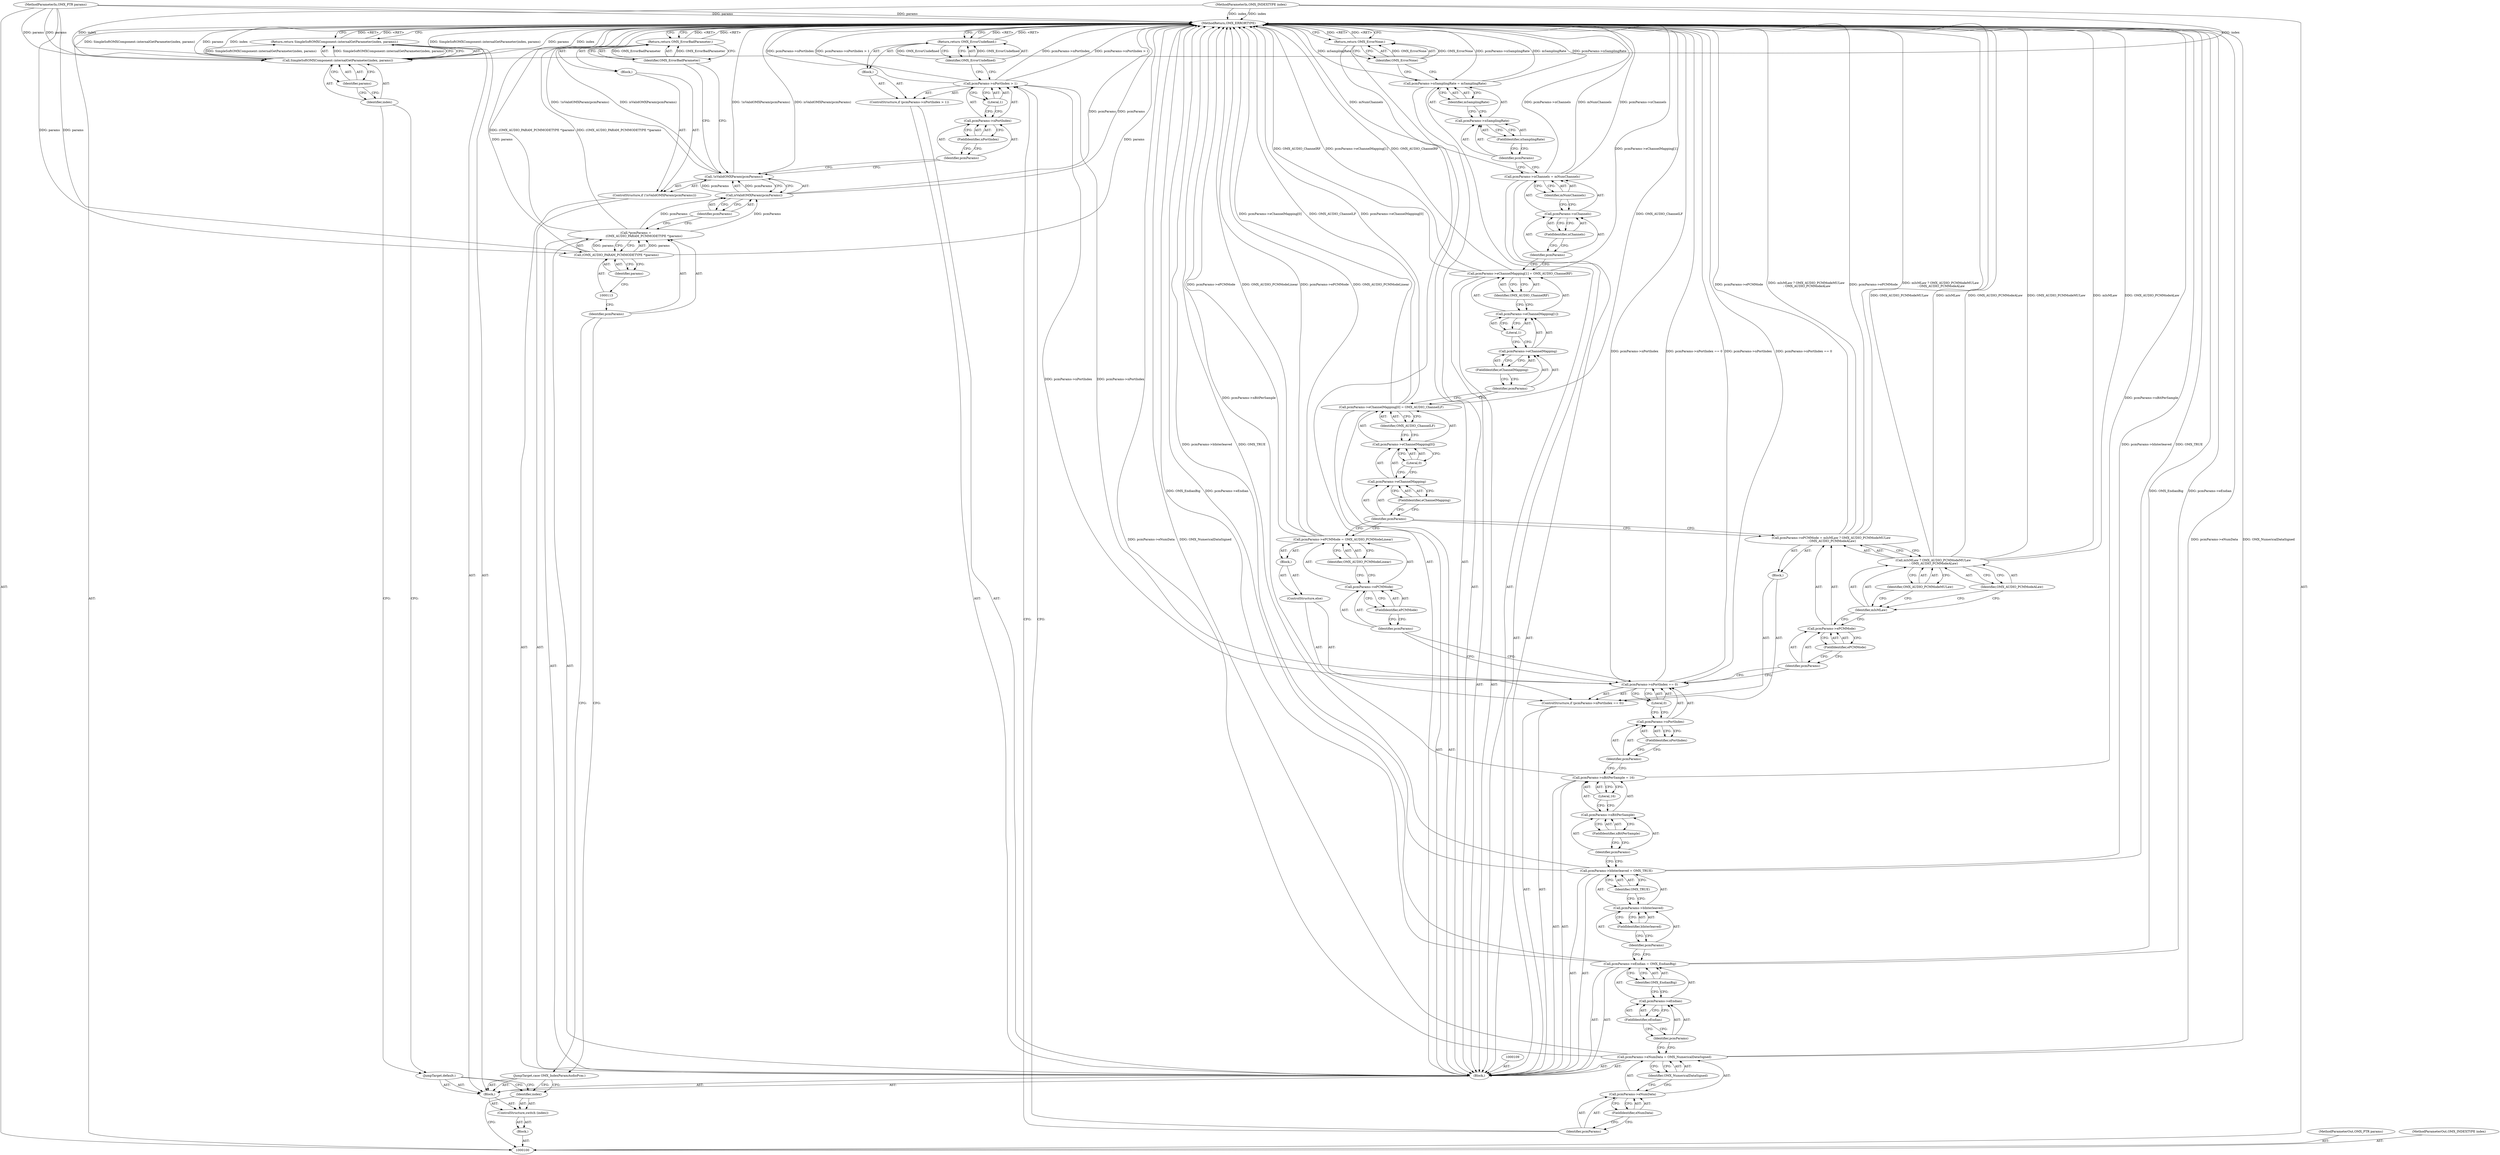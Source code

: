 digraph "0_Android_295c883fe3105b19bcd0f9e07d54c6b589fc5bff_19" {
"1000204" [label="(MethodReturn,OMX_ERRORTYPE)"];
"1000115" [label="(ControlStructure,if (!isValidOMXParam(pcmParams)))"];
"1000116" [label="(Call,!isValidOMXParam(pcmParams))"];
"1000117" [label="(Call,isValidOMXParam(pcmParams))"];
"1000118" [label="(Identifier,pcmParams)"];
"1000119" [label="(Block,)"];
"1000120" [label="(Return,return OMX_ErrorBadParameter;)"];
"1000121" [label="(Identifier,OMX_ErrorBadParameter)"];
"1000122" [label="(ControlStructure,if (pcmParams->nPortIndex > 1))"];
"1000123" [label="(Call,pcmParams->nPortIndex > 1)"];
"1000124" [label="(Call,pcmParams->nPortIndex)"];
"1000125" [label="(Identifier,pcmParams)"];
"1000126" [label="(FieldIdentifier,nPortIndex)"];
"1000127" [label="(Literal,1)"];
"1000128" [label="(Block,)"];
"1000129" [label="(Return,return OMX_ErrorUndefined;)"];
"1000130" [label="(Identifier,OMX_ErrorUndefined)"];
"1000131" [label="(Call,pcmParams->eNumData = OMX_NumericalDataSigned)"];
"1000132" [label="(Call,pcmParams->eNumData)"];
"1000133" [label="(Identifier,pcmParams)"];
"1000134" [label="(FieldIdentifier,eNumData)"];
"1000135" [label="(Identifier,OMX_NumericalDataSigned)"];
"1000136" [label="(Call,pcmParams->eEndian = OMX_EndianBig)"];
"1000137" [label="(Call,pcmParams->eEndian)"];
"1000138" [label="(Identifier,pcmParams)"];
"1000139" [label="(FieldIdentifier,eEndian)"];
"1000140" [label="(Identifier,OMX_EndianBig)"];
"1000102" [label="(MethodParameterIn,OMX_PTR params)"];
"1000263" [label="(MethodParameterOut,OMX_PTR params)"];
"1000103" [label="(Block,)"];
"1000101" [label="(MethodParameterIn,OMX_INDEXTYPE index)"];
"1000262" [label="(MethodParameterOut,OMX_INDEXTYPE index)"];
"1000141" [label="(Call,pcmParams->bInterleaved = OMX_TRUE)"];
"1000142" [label="(Call,pcmParams->bInterleaved)"];
"1000143" [label="(Identifier,pcmParams)"];
"1000144" [label="(FieldIdentifier,bInterleaved)"];
"1000145" [label="(Identifier,OMX_TRUE)"];
"1000146" [label="(Call,pcmParams->nBitPerSample = 16)"];
"1000147" [label="(Call,pcmParams->nBitPerSample)"];
"1000148" [label="(Identifier,pcmParams)"];
"1000149" [label="(FieldIdentifier,nBitPerSample)"];
"1000150" [label="(Literal,16)"];
"1000151" [label="(ControlStructure,if (pcmParams->nPortIndex == 0))"];
"1000155" [label="(FieldIdentifier,nPortIndex)"];
"1000156" [label="(Literal,0)"];
"1000157" [label="(Block,)"];
"1000152" [label="(Call,pcmParams->nPortIndex == 0)"];
"1000153" [label="(Call,pcmParams->nPortIndex)"];
"1000154" [label="(Identifier,pcmParams)"];
"1000158" [label="(Call,pcmParams->ePCMMode = mIsMLaw ? OMX_AUDIO_PCMModeMULaw\n : OMX_AUDIO_PCMModeALaw)"];
"1000159" [label="(Call,pcmParams->ePCMMode)"];
"1000160" [label="(Identifier,pcmParams)"];
"1000161" [label="(FieldIdentifier,ePCMMode)"];
"1000162" [label="(Call,mIsMLaw ? OMX_AUDIO_PCMModeMULaw\n : OMX_AUDIO_PCMModeALaw)"];
"1000163" [label="(Identifier,mIsMLaw)"];
"1000164" [label="(Identifier,OMX_AUDIO_PCMModeMULaw)"];
"1000165" [label="(Identifier,OMX_AUDIO_PCMModeALaw)"];
"1000166" [label="(ControlStructure,else)"];
"1000167" [label="(Block,)"];
"1000168" [label="(Call,pcmParams->ePCMMode = OMX_AUDIO_PCMModeLinear)"];
"1000169" [label="(Call,pcmParams->ePCMMode)"];
"1000170" [label="(Identifier,pcmParams)"];
"1000171" [label="(FieldIdentifier,ePCMMode)"];
"1000172" [label="(Identifier,OMX_AUDIO_PCMModeLinear)"];
"1000173" [label="(Call,pcmParams->eChannelMapping[0] = OMX_AUDIO_ChannelLF)"];
"1000174" [label="(Call,pcmParams->eChannelMapping[0])"];
"1000175" [label="(Call,pcmParams->eChannelMapping)"];
"1000176" [label="(Identifier,pcmParams)"];
"1000177" [label="(FieldIdentifier,eChannelMapping)"];
"1000178" [label="(Literal,0)"];
"1000179" [label="(Identifier,OMX_AUDIO_ChannelLF)"];
"1000180" [label="(Call,pcmParams->eChannelMapping[1] = OMX_AUDIO_ChannelRF)"];
"1000181" [label="(Call,pcmParams->eChannelMapping[1])"];
"1000182" [label="(Call,pcmParams->eChannelMapping)"];
"1000183" [label="(Identifier,pcmParams)"];
"1000184" [label="(FieldIdentifier,eChannelMapping)"];
"1000185" [label="(Literal,1)"];
"1000186" [label="(Identifier,OMX_AUDIO_ChannelRF)"];
"1000104" [label="(ControlStructure,switch (index))"];
"1000106" [label="(Block,)"];
"1000105" [label="(Identifier,index)"];
"1000187" [label="(Call,pcmParams->nChannels = mNumChannels)"];
"1000188" [label="(Call,pcmParams->nChannels)"];
"1000189" [label="(Identifier,pcmParams)"];
"1000190" [label="(FieldIdentifier,nChannels)"];
"1000191" [label="(Identifier,mNumChannels)"];
"1000192" [label="(Call,pcmParams->nSamplingRate = mSamplingRate)"];
"1000193" [label="(Call,pcmParams->nSamplingRate)"];
"1000194" [label="(Identifier,pcmParams)"];
"1000195" [label="(FieldIdentifier,nSamplingRate)"];
"1000196" [label="(Identifier,mSamplingRate)"];
"1000197" [label="(Return,return OMX_ErrorNone;)"];
"1000198" [label="(Identifier,OMX_ErrorNone)"];
"1000199" [label="(JumpTarget,default:)"];
"1000200" [label="(Return,return SimpleSoftOMXComponent::internalGetParameter(index, params);)"];
"1000202" [label="(Identifier,index)"];
"1000203" [label="(Identifier,params)"];
"1000201" [label="(Call,SimpleSoftOMXComponent::internalGetParameter(index, params))"];
"1000107" [label="(JumpTarget,case OMX_IndexParamAudioPcm:)"];
"1000108" [label="(Block,)"];
"1000110" [label="(Call,*pcmParams =\n                 (OMX_AUDIO_PARAM_PCMMODETYPE *)params)"];
"1000111" [label="(Identifier,pcmParams)"];
"1000112" [label="(Call,(OMX_AUDIO_PARAM_PCMMODETYPE *)params)"];
"1000114" [label="(Identifier,params)"];
"1000204" -> "1000100"  [label="AST: "];
"1000204" -> "1000120"  [label="CFG: "];
"1000204" -> "1000129"  [label="CFG: "];
"1000204" -> "1000197"  [label="CFG: "];
"1000204" -> "1000200"  [label="CFG: "];
"1000197" -> "1000204"  [label="DDG: <RET>"];
"1000120" -> "1000204"  [label="DDG: <RET>"];
"1000201" -> "1000204"  [label="DDG: SimpleSoftOMXComponent::internalGetParameter(index, params)"];
"1000201" -> "1000204"  [label="DDG: params"];
"1000201" -> "1000204"  [label="DDG: index"];
"1000168" -> "1000204"  [label="DDG: pcmParams->ePCMMode"];
"1000168" -> "1000204"  [label="DDG: OMX_AUDIO_PCMModeLinear"];
"1000173" -> "1000204"  [label="DDG: OMX_AUDIO_ChannelLF"];
"1000173" -> "1000204"  [label="DDG: pcmParams->eChannelMapping[0]"];
"1000112" -> "1000204"  [label="DDG: params"];
"1000180" -> "1000204"  [label="DDG: pcmParams->eChannelMapping[1]"];
"1000180" -> "1000204"  [label="DDG: OMX_AUDIO_ChannelRF"];
"1000152" -> "1000204"  [label="DDG: pcmParams->nPortIndex"];
"1000152" -> "1000204"  [label="DDG: pcmParams->nPortIndex == 0"];
"1000117" -> "1000204"  [label="DDG: pcmParams"];
"1000187" -> "1000204"  [label="DDG: pcmParams->nChannels"];
"1000187" -> "1000204"  [label="DDG: mNumChannels"];
"1000158" -> "1000204"  [label="DDG: pcmParams->ePCMMode"];
"1000158" -> "1000204"  [label="DDG: mIsMLaw ? OMX_AUDIO_PCMModeMULaw\n : OMX_AUDIO_PCMModeALaw"];
"1000116" -> "1000204"  [label="DDG: isValidOMXParam(pcmParams)"];
"1000116" -> "1000204"  [label="DDG: !isValidOMXParam(pcmParams)"];
"1000162" -> "1000204"  [label="DDG: OMX_AUDIO_PCMModeMULaw"];
"1000162" -> "1000204"  [label="DDG: mIsMLaw"];
"1000162" -> "1000204"  [label="DDG: OMX_AUDIO_PCMModeALaw"];
"1000141" -> "1000204"  [label="DDG: pcmParams->bInterleaved"];
"1000141" -> "1000204"  [label="DDG: OMX_TRUE"];
"1000123" -> "1000204"  [label="DDG: pcmParams->nPortIndex > 1"];
"1000123" -> "1000204"  [label="DDG: pcmParams->nPortIndex"];
"1000131" -> "1000204"  [label="DDG: pcmParams->eNumData"];
"1000131" -> "1000204"  [label="DDG: OMX_NumericalDataSigned"];
"1000136" -> "1000204"  [label="DDG: OMX_EndianBig"];
"1000136" -> "1000204"  [label="DDG: pcmParams->eEndian"];
"1000102" -> "1000204"  [label="DDG: params"];
"1000110" -> "1000204"  [label="DDG: (OMX_AUDIO_PARAM_PCMMODETYPE *)params"];
"1000192" -> "1000204"  [label="DDG: pcmParams->nSamplingRate"];
"1000192" -> "1000204"  [label="DDG: mSamplingRate"];
"1000101" -> "1000204"  [label="DDG: index"];
"1000146" -> "1000204"  [label="DDG: pcmParams->nBitPerSample"];
"1000129" -> "1000204"  [label="DDG: <RET>"];
"1000200" -> "1000204"  [label="DDG: <RET>"];
"1000115" -> "1000108"  [label="AST: "];
"1000116" -> "1000115"  [label="AST: "];
"1000119" -> "1000115"  [label="AST: "];
"1000116" -> "1000115"  [label="AST: "];
"1000116" -> "1000117"  [label="CFG: "];
"1000117" -> "1000116"  [label="AST: "];
"1000121" -> "1000116"  [label="CFG: "];
"1000125" -> "1000116"  [label="CFG: "];
"1000116" -> "1000204"  [label="DDG: isValidOMXParam(pcmParams)"];
"1000116" -> "1000204"  [label="DDG: !isValidOMXParam(pcmParams)"];
"1000117" -> "1000116"  [label="DDG: pcmParams"];
"1000117" -> "1000116"  [label="AST: "];
"1000117" -> "1000118"  [label="CFG: "];
"1000118" -> "1000117"  [label="AST: "];
"1000116" -> "1000117"  [label="CFG: "];
"1000117" -> "1000204"  [label="DDG: pcmParams"];
"1000117" -> "1000116"  [label="DDG: pcmParams"];
"1000110" -> "1000117"  [label="DDG: pcmParams"];
"1000118" -> "1000117"  [label="AST: "];
"1000118" -> "1000110"  [label="CFG: "];
"1000117" -> "1000118"  [label="CFG: "];
"1000119" -> "1000115"  [label="AST: "];
"1000120" -> "1000119"  [label="AST: "];
"1000120" -> "1000119"  [label="AST: "];
"1000120" -> "1000121"  [label="CFG: "];
"1000121" -> "1000120"  [label="AST: "];
"1000204" -> "1000120"  [label="CFG: "];
"1000120" -> "1000204"  [label="DDG: <RET>"];
"1000121" -> "1000120"  [label="DDG: OMX_ErrorBadParameter"];
"1000121" -> "1000120"  [label="AST: "];
"1000121" -> "1000116"  [label="CFG: "];
"1000120" -> "1000121"  [label="CFG: "];
"1000121" -> "1000120"  [label="DDG: OMX_ErrorBadParameter"];
"1000122" -> "1000108"  [label="AST: "];
"1000123" -> "1000122"  [label="AST: "];
"1000128" -> "1000122"  [label="AST: "];
"1000123" -> "1000122"  [label="AST: "];
"1000123" -> "1000127"  [label="CFG: "];
"1000124" -> "1000123"  [label="AST: "];
"1000127" -> "1000123"  [label="AST: "];
"1000130" -> "1000123"  [label="CFG: "];
"1000133" -> "1000123"  [label="CFG: "];
"1000123" -> "1000204"  [label="DDG: pcmParams->nPortIndex > 1"];
"1000123" -> "1000204"  [label="DDG: pcmParams->nPortIndex"];
"1000123" -> "1000152"  [label="DDG: pcmParams->nPortIndex"];
"1000124" -> "1000123"  [label="AST: "];
"1000124" -> "1000126"  [label="CFG: "];
"1000125" -> "1000124"  [label="AST: "];
"1000126" -> "1000124"  [label="AST: "];
"1000127" -> "1000124"  [label="CFG: "];
"1000125" -> "1000124"  [label="AST: "];
"1000125" -> "1000116"  [label="CFG: "];
"1000126" -> "1000125"  [label="CFG: "];
"1000126" -> "1000124"  [label="AST: "];
"1000126" -> "1000125"  [label="CFG: "];
"1000124" -> "1000126"  [label="CFG: "];
"1000127" -> "1000123"  [label="AST: "];
"1000127" -> "1000124"  [label="CFG: "];
"1000123" -> "1000127"  [label="CFG: "];
"1000128" -> "1000122"  [label="AST: "];
"1000129" -> "1000128"  [label="AST: "];
"1000129" -> "1000128"  [label="AST: "];
"1000129" -> "1000130"  [label="CFG: "];
"1000130" -> "1000129"  [label="AST: "];
"1000204" -> "1000129"  [label="CFG: "];
"1000129" -> "1000204"  [label="DDG: <RET>"];
"1000130" -> "1000129"  [label="DDG: OMX_ErrorUndefined"];
"1000130" -> "1000129"  [label="AST: "];
"1000130" -> "1000123"  [label="CFG: "];
"1000129" -> "1000130"  [label="CFG: "];
"1000130" -> "1000129"  [label="DDG: OMX_ErrorUndefined"];
"1000131" -> "1000108"  [label="AST: "];
"1000131" -> "1000135"  [label="CFG: "];
"1000132" -> "1000131"  [label="AST: "];
"1000135" -> "1000131"  [label="AST: "];
"1000138" -> "1000131"  [label="CFG: "];
"1000131" -> "1000204"  [label="DDG: pcmParams->eNumData"];
"1000131" -> "1000204"  [label="DDG: OMX_NumericalDataSigned"];
"1000132" -> "1000131"  [label="AST: "];
"1000132" -> "1000134"  [label="CFG: "];
"1000133" -> "1000132"  [label="AST: "];
"1000134" -> "1000132"  [label="AST: "];
"1000135" -> "1000132"  [label="CFG: "];
"1000133" -> "1000132"  [label="AST: "];
"1000133" -> "1000123"  [label="CFG: "];
"1000134" -> "1000133"  [label="CFG: "];
"1000134" -> "1000132"  [label="AST: "];
"1000134" -> "1000133"  [label="CFG: "];
"1000132" -> "1000134"  [label="CFG: "];
"1000135" -> "1000131"  [label="AST: "];
"1000135" -> "1000132"  [label="CFG: "];
"1000131" -> "1000135"  [label="CFG: "];
"1000136" -> "1000108"  [label="AST: "];
"1000136" -> "1000140"  [label="CFG: "];
"1000137" -> "1000136"  [label="AST: "];
"1000140" -> "1000136"  [label="AST: "];
"1000143" -> "1000136"  [label="CFG: "];
"1000136" -> "1000204"  [label="DDG: OMX_EndianBig"];
"1000136" -> "1000204"  [label="DDG: pcmParams->eEndian"];
"1000137" -> "1000136"  [label="AST: "];
"1000137" -> "1000139"  [label="CFG: "];
"1000138" -> "1000137"  [label="AST: "];
"1000139" -> "1000137"  [label="AST: "];
"1000140" -> "1000137"  [label="CFG: "];
"1000138" -> "1000137"  [label="AST: "];
"1000138" -> "1000131"  [label="CFG: "];
"1000139" -> "1000138"  [label="CFG: "];
"1000139" -> "1000137"  [label="AST: "];
"1000139" -> "1000138"  [label="CFG: "];
"1000137" -> "1000139"  [label="CFG: "];
"1000140" -> "1000136"  [label="AST: "];
"1000140" -> "1000137"  [label="CFG: "];
"1000136" -> "1000140"  [label="CFG: "];
"1000102" -> "1000100"  [label="AST: "];
"1000102" -> "1000204"  [label="DDG: params"];
"1000102" -> "1000112"  [label="DDG: params"];
"1000102" -> "1000201"  [label="DDG: params"];
"1000263" -> "1000100"  [label="AST: "];
"1000103" -> "1000100"  [label="AST: "];
"1000104" -> "1000103"  [label="AST: "];
"1000101" -> "1000100"  [label="AST: "];
"1000101" -> "1000204"  [label="DDG: index"];
"1000101" -> "1000201"  [label="DDG: index"];
"1000262" -> "1000100"  [label="AST: "];
"1000141" -> "1000108"  [label="AST: "];
"1000141" -> "1000145"  [label="CFG: "];
"1000142" -> "1000141"  [label="AST: "];
"1000145" -> "1000141"  [label="AST: "];
"1000148" -> "1000141"  [label="CFG: "];
"1000141" -> "1000204"  [label="DDG: pcmParams->bInterleaved"];
"1000141" -> "1000204"  [label="DDG: OMX_TRUE"];
"1000142" -> "1000141"  [label="AST: "];
"1000142" -> "1000144"  [label="CFG: "];
"1000143" -> "1000142"  [label="AST: "];
"1000144" -> "1000142"  [label="AST: "];
"1000145" -> "1000142"  [label="CFG: "];
"1000143" -> "1000142"  [label="AST: "];
"1000143" -> "1000136"  [label="CFG: "];
"1000144" -> "1000143"  [label="CFG: "];
"1000144" -> "1000142"  [label="AST: "];
"1000144" -> "1000143"  [label="CFG: "];
"1000142" -> "1000144"  [label="CFG: "];
"1000145" -> "1000141"  [label="AST: "];
"1000145" -> "1000142"  [label="CFG: "];
"1000141" -> "1000145"  [label="CFG: "];
"1000146" -> "1000108"  [label="AST: "];
"1000146" -> "1000150"  [label="CFG: "];
"1000147" -> "1000146"  [label="AST: "];
"1000150" -> "1000146"  [label="AST: "];
"1000154" -> "1000146"  [label="CFG: "];
"1000146" -> "1000204"  [label="DDG: pcmParams->nBitPerSample"];
"1000147" -> "1000146"  [label="AST: "];
"1000147" -> "1000149"  [label="CFG: "];
"1000148" -> "1000147"  [label="AST: "];
"1000149" -> "1000147"  [label="AST: "];
"1000150" -> "1000147"  [label="CFG: "];
"1000148" -> "1000147"  [label="AST: "];
"1000148" -> "1000141"  [label="CFG: "];
"1000149" -> "1000148"  [label="CFG: "];
"1000149" -> "1000147"  [label="AST: "];
"1000149" -> "1000148"  [label="CFG: "];
"1000147" -> "1000149"  [label="CFG: "];
"1000150" -> "1000146"  [label="AST: "];
"1000150" -> "1000147"  [label="CFG: "];
"1000146" -> "1000150"  [label="CFG: "];
"1000151" -> "1000108"  [label="AST: "];
"1000152" -> "1000151"  [label="AST: "];
"1000157" -> "1000151"  [label="AST: "];
"1000166" -> "1000151"  [label="AST: "];
"1000155" -> "1000153"  [label="AST: "];
"1000155" -> "1000154"  [label="CFG: "];
"1000153" -> "1000155"  [label="CFG: "];
"1000156" -> "1000152"  [label="AST: "];
"1000156" -> "1000153"  [label="CFG: "];
"1000152" -> "1000156"  [label="CFG: "];
"1000157" -> "1000151"  [label="AST: "];
"1000158" -> "1000157"  [label="AST: "];
"1000152" -> "1000151"  [label="AST: "];
"1000152" -> "1000156"  [label="CFG: "];
"1000153" -> "1000152"  [label="AST: "];
"1000156" -> "1000152"  [label="AST: "];
"1000160" -> "1000152"  [label="CFG: "];
"1000170" -> "1000152"  [label="CFG: "];
"1000152" -> "1000204"  [label="DDG: pcmParams->nPortIndex"];
"1000152" -> "1000204"  [label="DDG: pcmParams->nPortIndex == 0"];
"1000123" -> "1000152"  [label="DDG: pcmParams->nPortIndex"];
"1000153" -> "1000152"  [label="AST: "];
"1000153" -> "1000155"  [label="CFG: "];
"1000154" -> "1000153"  [label="AST: "];
"1000155" -> "1000153"  [label="AST: "];
"1000156" -> "1000153"  [label="CFG: "];
"1000154" -> "1000153"  [label="AST: "];
"1000154" -> "1000146"  [label="CFG: "];
"1000155" -> "1000154"  [label="CFG: "];
"1000158" -> "1000157"  [label="AST: "];
"1000158" -> "1000162"  [label="CFG: "];
"1000159" -> "1000158"  [label="AST: "];
"1000162" -> "1000158"  [label="AST: "];
"1000176" -> "1000158"  [label="CFG: "];
"1000158" -> "1000204"  [label="DDG: pcmParams->ePCMMode"];
"1000158" -> "1000204"  [label="DDG: mIsMLaw ? OMX_AUDIO_PCMModeMULaw\n : OMX_AUDIO_PCMModeALaw"];
"1000159" -> "1000158"  [label="AST: "];
"1000159" -> "1000161"  [label="CFG: "];
"1000160" -> "1000159"  [label="AST: "];
"1000161" -> "1000159"  [label="AST: "];
"1000163" -> "1000159"  [label="CFG: "];
"1000160" -> "1000159"  [label="AST: "];
"1000160" -> "1000152"  [label="CFG: "];
"1000161" -> "1000160"  [label="CFG: "];
"1000161" -> "1000159"  [label="AST: "];
"1000161" -> "1000160"  [label="CFG: "];
"1000159" -> "1000161"  [label="CFG: "];
"1000162" -> "1000158"  [label="AST: "];
"1000162" -> "1000164"  [label="CFG: "];
"1000162" -> "1000165"  [label="CFG: "];
"1000163" -> "1000162"  [label="AST: "];
"1000164" -> "1000162"  [label="AST: "];
"1000165" -> "1000162"  [label="AST: "];
"1000158" -> "1000162"  [label="CFG: "];
"1000162" -> "1000204"  [label="DDG: OMX_AUDIO_PCMModeMULaw"];
"1000162" -> "1000204"  [label="DDG: mIsMLaw"];
"1000162" -> "1000204"  [label="DDG: OMX_AUDIO_PCMModeALaw"];
"1000163" -> "1000162"  [label="AST: "];
"1000163" -> "1000159"  [label="CFG: "];
"1000164" -> "1000163"  [label="CFG: "];
"1000165" -> "1000163"  [label="CFG: "];
"1000164" -> "1000162"  [label="AST: "];
"1000164" -> "1000163"  [label="CFG: "];
"1000162" -> "1000164"  [label="CFG: "];
"1000165" -> "1000162"  [label="AST: "];
"1000165" -> "1000163"  [label="CFG: "];
"1000162" -> "1000165"  [label="CFG: "];
"1000166" -> "1000151"  [label="AST: "];
"1000167" -> "1000166"  [label="AST: "];
"1000167" -> "1000166"  [label="AST: "];
"1000168" -> "1000167"  [label="AST: "];
"1000168" -> "1000167"  [label="AST: "];
"1000168" -> "1000172"  [label="CFG: "];
"1000169" -> "1000168"  [label="AST: "];
"1000172" -> "1000168"  [label="AST: "];
"1000176" -> "1000168"  [label="CFG: "];
"1000168" -> "1000204"  [label="DDG: pcmParams->ePCMMode"];
"1000168" -> "1000204"  [label="DDG: OMX_AUDIO_PCMModeLinear"];
"1000169" -> "1000168"  [label="AST: "];
"1000169" -> "1000171"  [label="CFG: "];
"1000170" -> "1000169"  [label="AST: "];
"1000171" -> "1000169"  [label="AST: "];
"1000172" -> "1000169"  [label="CFG: "];
"1000170" -> "1000169"  [label="AST: "];
"1000170" -> "1000152"  [label="CFG: "];
"1000171" -> "1000170"  [label="CFG: "];
"1000171" -> "1000169"  [label="AST: "];
"1000171" -> "1000170"  [label="CFG: "];
"1000169" -> "1000171"  [label="CFG: "];
"1000172" -> "1000168"  [label="AST: "];
"1000172" -> "1000169"  [label="CFG: "];
"1000168" -> "1000172"  [label="CFG: "];
"1000173" -> "1000108"  [label="AST: "];
"1000173" -> "1000179"  [label="CFG: "];
"1000174" -> "1000173"  [label="AST: "];
"1000179" -> "1000173"  [label="AST: "];
"1000183" -> "1000173"  [label="CFG: "];
"1000173" -> "1000204"  [label="DDG: OMX_AUDIO_ChannelLF"];
"1000173" -> "1000204"  [label="DDG: pcmParams->eChannelMapping[0]"];
"1000174" -> "1000173"  [label="AST: "];
"1000174" -> "1000178"  [label="CFG: "];
"1000175" -> "1000174"  [label="AST: "];
"1000178" -> "1000174"  [label="AST: "];
"1000179" -> "1000174"  [label="CFG: "];
"1000175" -> "1000174"  [label="AST: "];
"1000175" -> "1000177"  [label="CFG: "];
"1000176" -> "1000175"  [label="AST: "];
"1000177" -> "1000175"  [label="AST: "];
"1000178" -> "1000175"  [label="CFG: "];
"1000176" -> "1000175"  [label="AST: "];
"1000176" -> "1000158"  [label="CFG: "];
"1000176" -> "1000168"  [label="CFG: "];
"1000177" -> "1000176"  [label="CFG: "];
"1000177" -> "1000175"  [label="AST: "];
"1000177" -> "1000176"  [label="CFG: "];
"1000175" -> "1000177"  [label="CFG: "];
"1000178" -> "1000174"  [label="AST: "];
"1000178" -> "1000175"  [label="CFG: "];
"1000174" -> "1000178"  [label="CFG: "];
"1000179" -> "1000173"  [label="AST: "];
"1000179" -> "1000174"  [label="CFG: "];
"1000173" -> "1000179"  [label="CFG: "];
"1000180" -> "1000108"  [label="AST: "];
"1000180" -> "1000186"  [label="CFG: "];
"1000181" -> "1000180"  [label="AST: "];
"1000186" -> "1000180"  [label="AST: "];
"1000189" -> "1000180"  [label="CFG: "];
"1000180" -> "1000204"  [label="DDG: pcmParams->eChannelMapping[1]"];
"1000180" -> "1000204"  [label="DDG: OMX_AUDIO_ChannelRF"];
"1000181" -> "1000180"  [label="AST: "];
"1000181" -> "1000185"  [label="CFG: "];
"1000182" -> "1000181"  [label="AST: "];
"1000185" -> "1000181"  [label="AST: "];
"1000186" -> "1000181"  [label="CFG: "];
"1000182" -> "1000181"  [label="AST: "];
"1000182" -> "1000184"  [label="CFG: "];
"1000183" -> "1000182"  [label="AST: "];
"1000184" -> "1000182"  [label="AST: "];
"1000185" -> "1000182"  [label="CFG: "];
"1000183" -> "1000182"  [label="AST: "];
"1000183" -> "1000173"  [label="CFG: "];
"1000184" -> "1000183"  [label="CFG: "];
"1000184" -> "1000182"  [label="AST: "];
"1000184" -> "1000183"  [label="CFG: "];
"1000182" -> "1000184"  [label="CFG: "];
"1000185" -> "1000181"  [label="AST: "];
"1000185" -> "1000182"  [label="CFG: "];
"1000181" -> "1000185"  [label="CFG: "];
"1000186" -> "1000180"  [label="AST: "];
"1000186" -> "1000181"  [label="CFG: "];
"1000180" -> "1000186"  [label="CFG: "];
"1000104" -> "1000103"  [label="AST: "];
"1000105" -> "1000104"  [label="AST: "];
"1000106" -> "1000104"  [label="AST: "];
"1000106" -> "1000104"  [label="AST: "];
"1000107" -> "1000106"  [label="AST: "];
"1000108" -> "1000106"  [label="AST: "];
"1000199" -> "1000106"  [label="AST: "];
"1000200" -> "1000106"  [label="AST: "];
"1000105" -> "1000104"  [label="AST: "];
"1000105" -> "1000100"  [label="CFG: "];
"1000107" -> "1000105"  [label="CFG: "];
"1000199" -> "1000105"  [label="CFG: "];
"1000187" -> "1000108"  [label="AST: "];
"1000187" -> "1000191"  [label="CFG: "];
"1000188" -> "1000187"  [label="AST: "];
"1000191" -> "1000187"  [label="AST: "];
"1000194" -> "1000187"  [label="CFG: "];
"1000187" -> "1000204"  [label="DDG: pcmParams->nChannels"];
"1000187" -> "1000204"  [label="DDG: mNumChannels"];
"1000188" -> "1000187"  [label="AST: "];
"1000188" -> "1000190"  [label="CFG: "];
"1000189" -> "1000188"  [label="AST: "];
"1000190" -> "1000188"  [label="AST: "];
"1000191" -> "1000188"  [label="CFG: "];
"1000189" -> "1000188"  [label="AST: "];
"1000189" -> "1000180"  [label="CFG: "];
"1000190" -> "1000189"  [label="CFG: "];
"1000190" -> "1000188"  [label="AST: "];
"1000190" -> "1000189"  [label="CFG: "];
"1000188" -> "1000190"  [label="CFG: "];
"1000191" -> "1000187"  [label="AST: "];
"1000191" -> "1000188"  [label="CFG: "];
"1000187" -> "1000191"  [label="CFG: "];
"1000192" -> "1000108"  [label="AST: "];
"1000192" -> "1000196"  [label="CFG: "];
"1000193" -> "1000192"  [label="AST: "];
"1000196" -> "1000192"  [label="AST: "];
"1000198" -> "1000192"  [label="CFG: "];
"1000192" -> "1000204"  [label="DDG: pcmParams->nSamplingRate"];
"1000192" -> "1000204"  [label="DDG: mSamplingRate"];
"1000193" -> "1000192"  [label="AST: "];
"1000193" -> "1000195"  [label="CFG: "];
"1000194" -> "1000193"  [label="AST: "];
"1000195" -> "1000193"  [label="AST: "];
"1000196" -> "1000193"  [label="CFG: "];
"1000194" -> "1000193"  [label="AST: "];
"1000194" -> "1000187"  [label="CFG: "];
"1000195" -> "1000194"  [label="CFG: "];
"1000195" -> "1000193"  [label="AST: "];
"1000195" -> "1000194"  [label="CFG: "];
"1000193" -> "1000195"  [label="CFG: "];
"1000196" -> "1000192"  [label="AST: "];
"1000196" -> "1000193"  [label="CFG: "];
"1000192" -> "1000196"  [label="CFG: "];
"1000197" -> "1000108"  [label="AST: "];
"1000197" -> "1000198"  [label="CFG: "];
"1000198" -> "1000197"  [label="AST: "];
"1000204" -> "1000197"  [label="CFG: "];
"1000197" -> "1000204"  [label="DDG: <RET>"];
"1000198" -> "1000197"  [label="DDG: OMX_ErrorNone"];
"1000198" -> "1000197"  [label="AST: "];
"1000198" -> "1000192"  [label="CFG: "];
"1000197" -> "1000198"  [label="CFG: "];
"1000198" -> "1000197"  [label="DDG: OMX_ErrorNone"];
"1000199" -> "1000106"  [label="AST: "];
"1000199" -> "1000105"  [label="CFG: "];
"1000202" -> "1000199"  [label="CFG: "];
"1000200" -> "1000106"  [label="AST: "];
"1000200" -> "1000201"  [label="CFG: "];
"1000201" -> "1000200"  [label="AST: "];
"1000204" -> "1000200"  [label="CFG: "];
"1000200" -> "1000204"  [label="DDG: <RET>"];
"1000201" -> "1000200"  [label="DDG: SimpleSoftOMXComponent::internalGetParameter(index, params)"];
"1000202" -> "1000201"  [label="AST: "];
"1000202" -> "1000199"  [label="CFG: "];
"1000203" -> "1000202"  [label="CFG: "];
"1000203" -> "1000201"  [label="AST: "];
"1000203" -> "1000202"  [label="CFG: "];
"1000201" -> "1000203"  [label="CFG: "];
"1000201" -> "1000200"  [label="AST: "];
"1000201" -> "1000203"  [label="CFG: "];
"1000202" -> "1000201"  [label="AST: "];
"1000203" -> "1000201"  [label="AST: "];
"1000200" -> "1000201"  [label="CFG: "];
"1000201" -> "1000204"  [label="DDG: SimpleSoftOMXComponent::internalGetParameter(index, params)"];
"1000201" -> "1000204"  [label="DDG: params"];
"1000201" -> "1000204"  [label="DDG: index"];
"1000201" -> "1000200"  [label="DDG: SimpleSoftOMXComponent::internalGetParameter(index, params)"];
"1000101" -> "1000201"  [label="DDG: index"];
"1000102" -> "1000201"  [label="DDG: params"];
"1000107" -> "1000106"  [label="AST: "];
"1000107" -> "1000105"  [label="CFG: "];
"1000111" -> "1000107"  [label="CFG: "];
"1000108" -> "1000106"  [label="AST: "];
"1000109" -> "1000108"  [label="AST: "];
"1000110" -> "1000108"  [label="AST: "];
"1000115" -> "1000108"  [label="AST: "];
"1000122" -> "1000108"  [label="AST: "];
"1000131" -> "1000108"  [label="AST: "];
"1000136" -> "1000108"  [label="AST: "];
"1000141" -> "1000108"  [label="AST: "];
"1000146" -> "1000108"  [label="AST: "];
"1000151" -> "1000108"  [label="AST: "];
"1000173" -> "1000108"  [label="AST: "];
"1000180" -> "1000108"  [label="AST: "];
"1000187" -> "1000108"  [label="AST: "];
"1000192" -> "1000108"  [label="AST: "];
"1000197" -> "1000108"  [label="AST: "];
"1000110" -> "1000108"  [label="AST: "];
"1000110" -> "1000112"  [label="CFG: "];
"1000111" -> "1000110"  [label="AST: "];
"1000112" -> "1000110"  [label="AST: "];
"1000118" -> "1000110"  [label="CFG: "];
"1000110" -> "1000204"  [label="DDG: (OMX_AUDIO_PARAM_PCMMODETYPE *)params"];
"1000112" -> "1000110"  [label="DDG: params"];
"1000110" -> "1000117"  [label="DDG: pcmParams"];
"1000111" -> "1000110"  [label="AST: "];
"1000111" -> "1000107"  [label="CFG: "];
"1000113" -> "1000111"  [label="CFG: "];
"1000112" -> "1000110"  [label="AST: "];
"1000112" -> "1000114"  [label="CFG: "];
"1000113" -> "1000112"  [label="AST: "];
"1000114" -> "1000112"  [label="AST: "];
"1000110" -> "1000112"  [label="CFG: "];
"1000112" -> "1000204"  [label="DDG: params"];
"1000112" -> "1000110"  [label="DDG: params"];
"1000102" -> "1000112"  [label="DDG: params"];
"1000114" -> "1000112"  [label="AST: "];
"1000114" -> "1000113"  [label="CFG: "];
"1000112" -> "1000114"  [label="CFG: "];
}
